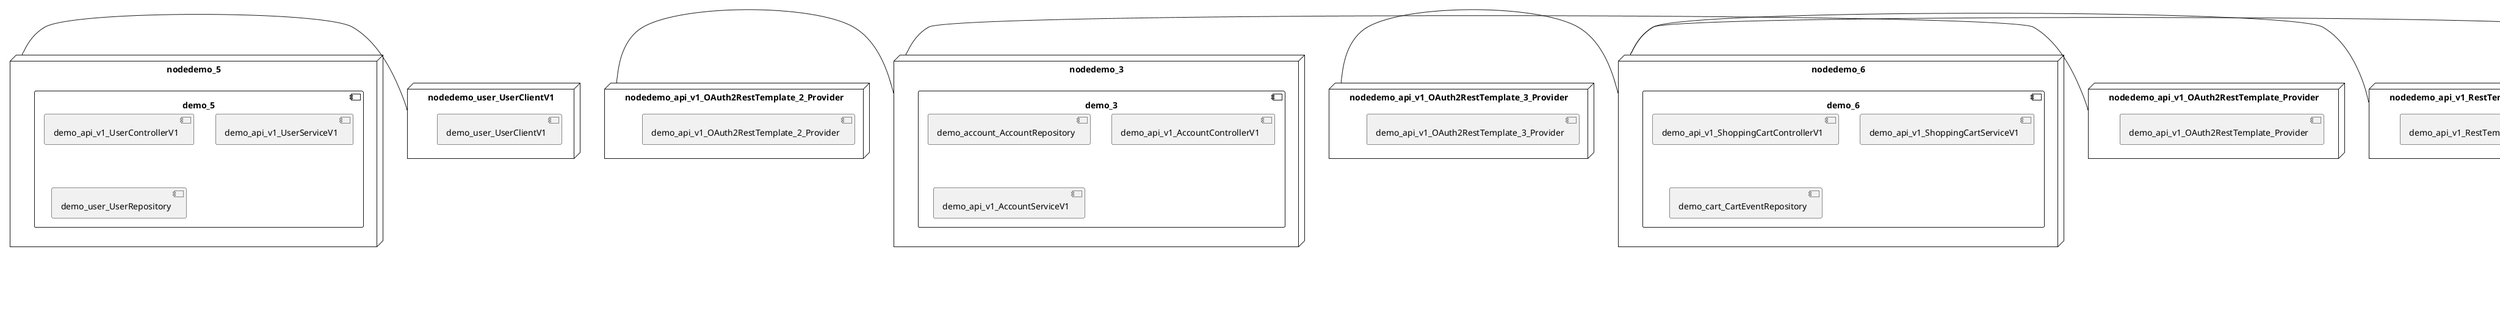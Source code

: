 @startuml
skinparam fixCircleLabelOverlapping true
skinparam componentStyle uml2
node nodedemo {
component demo {
[DatabaseInitializer] [[kbastani-spring-cloud-event-sourcing-example.system#_vfIGcvrUEe6DXIYDhUv_Gg]]
[demo_api_v1_OrderControllerV1] [[kbastani-spring-cloud-event-sourcing-example.system#_vfIGcvrUEe6DXIYDhUv_Gg]]
[demo_api_v1_OrderServiceV1] [[kbastani-spring-cloud-event-sourcing-example.system#_vfIGcvrUEe6DXIYDhUv_Gg]]
[demo_config_DatabaseInitializer] [[kbastani-spring-cloud-event-sourcing-example.system#_vfIGcvrUEe6DXIYDhUv_Gg]]
[demo_invoice_InvoiceRepository] [[kbastani-spring-cloud-event-sourcing-example.system#_vfIGcvrUEe6DXIYDhUv_Gg]]
[demo_order_OrderEventRepository] [[kbastani-spring-cloud-event-sourcing-example.system#_vfIGcvrUEe6DXIYDhUv_Gg]]
[demo_order_OrderRepository] [[kbastani-spring-cloud-event-sourcing-example.system#_vfIGcvrUEe6DXIYDhUv_Gg]]
}
}
node nodedemo_2 {
component demo_2 {
[demo_api_v1_CatalogControllerV1] [[kbastani-spring-cloud-event-sourcing-example.system#_vfIGcvrUEe6DXIYDhUv_Gg]]
[demo_api_v1_CatalogServiceV1] [[kbastani-spring-cloud-event-sourcing-example.system#_vfIGcvrUEe6DXIYDhUv_Gg]]
[demo_catalog_CatalogInfoRepository] [[kbastani-spring-cloud-event-sourcing-example.system#_vfIGcvrUEe6DXIYDhUv_Gg]]
}
}
node nodedemo_3 {
component demo_3 {
[demo_account_AccountRepository] [[kbastani-spring-cloud-event-sourcing-example.system#_vfIGcvrUEe6DXIYDhUv_Gg]]
[demo_api_v1_AccountControllerV1] [[kbastani-spring-cloud-event-sourcing-example.system#_vfIGcvrUEe6DXIYDhUv_Gg]]
[demo_api_v1_AccountServiceV1] [[kbastani-spring-cloud-event-sourcing-example.system#_vfIGcvrUEe6DXIYDhUv_Gg]]
}
}
node nodedemo_4 {
component demo_4 {
}
}
node nodedemo_5 {
component demo_5 {
[demo_api_v1_UserControllerV1] [[kbastani-spring-cloud-event-sourcing-example.system#_vfIGcvrUEe6DXIYDhUv_Gg]]
[demo_api_v1_UserServiceV1] [[kbastani-spring-cloud-event-sourcing-example.system#_vfIGcvrUEe6DXIYDhUv_Gg]]
[demo_user_UserRepository] [[kbastani-spring-cloud-event-sourcing-example.system#_vfIGcvrUEe6DXIYDhUv_Gg]]
}
}
node nodedemo_6 {
component demo_6 {
[demo_api_v1_ShoppingCartControllerV1] [[kbastani-spring-cloud-event-sourcing-example.system#_vfIGcvrUEe6DXIYDhUv_Gg]]
[demo_api_v1_ShoppingCartServiceV1] [[kbastani-spring-cloud-event-sourcing-example.system#_vfIGcvrUEe6DXIYDhUv_Gg]]
[demo_cart_CartEventRepository] [[kbastani-spring-cloud-event-sourcing-example.system#_vfIGcvrUEe6DXIYDhUv_Gg]]
}
}
node nodedemo_7 {
component demo_7 {
[demo_UserController] [[kbastani-spring-cloud-event-sourcing-example.system#_vfIGcvrUEe6DXIYDhUv_Gg]]
[demo_UserRepository] [[kbastani-spring-cloud-event-sourcing-example.system#_vfIGcvrUEe6DXIYDhUv_Gg]]
[demo_UserService] [[kbastani-spring-cloud-event-sourcing-example.system#_vfIGcvrUEe6DXIYDhUv_Gg]]
[demo_login_UserController] [[kbastani-spring-cloud-event-sourcing-example.system#_vfIGcvrUEe6DXIYDhUv_Gg]]
}
}
node nodedemo_v1 {
component demo_v1 {
[demo_v1_InventoryControllerV1] [[kbastani-spring-cloud-event-sourcing-example.system#_vfIGcvrUEe6DXIYDhUv_Gg]]
[demo_v1_InventoryServiceV1] [[kbastani-spring-cloud-event-sourcing-example.system#_vfIGcvrUEe6DXIYDhUv_Gg]]
}
}
node nodedemo_api_v1_OAuth2RestTemplate_2_Provider {
[demo_api_v1_OAuth2RestTemplate_2_Provider] [[kbastani-spring-cloud-event-sourcing-example.system#_vfIGcvrUEe6DXIYDhUv_Gg]]
}
node nodedemo_api_v1_OAuth2RestTemplate_3_Provider {
[demo_api_v1_OAuth2RestTemplate_3_Provider] [[kbastani-spring-cloud-event-sourcing-example.system#_vfIGcvrUEe6DXIYDhUv_Gg]]
}
node nodedemo_api_v1_OAuth2RestTemplate_Provider {
[demo_api_v1_OAuth2RestTemplate_Provider] [[kbastani-spring-cloud-event-sourcing-example.system#_vfIGcvrUEe6DXIYDhUv_Gg]]
}
node nodedemo_api_v1_RestTemplate_2_Provider {
[demo_api_v1_RestTemplate_2_Provider] [[kbastani-spring-cloud-event-sourcing-example.system#_vfIGcvrUEe6DXIYDhUv_Gg]]
}
node nodedemo_api_v1_RestTemplate_Provider {
[demo_api_v1_RestTemplate_Provider] [[kbastani-spring-cloud-event-sourcing-example.system#_vfIGcvrUEe6DXIYDhUv_Gg]]
}
node nodedemo_inventory_InventoryRepository_Provider {
[demo_inventory_InventoryRepository_Provider] [[kbastani-spring-cloud-event-sourcing-example.system#_vfIGcvrUEe6DXIYDhUv_Gg]]
}
node nodedemo_login_AuthenticationManager_Provider {
[demo_login_AuthenticationManager_Provider] [[kbastani-spring-cloud-event-sourcing-example.system#_vfIGcvrUEe6DXIYDhUv_Gg]]
}
node nodedemo_login_ClientDetailsService_Provider {
[demo_login_ClientDetailsService_Provider] [[kbastani-spring-cloud-event-sourcing-example.system#_vfIGcvrUEe6DXIYDhUv_Gg]]
}
node nodedemo_login_HttpSessionSecurityContextRepository_Provider {
[demo_login_HttpSessionSecurityContextRepository_Provider] [[kbastani-spring-cloud-event-sourcing-example.system#_vfIGcvrUEe6DXIYDhUv_Gg]]
}
node nodedemo_login_LoginController {
[demo_login_LoginController] [[kbastani-spring-cloud-event-sourcing-example.system#_vfIGcvrUEe6DXIYDhUv_Gg]]
}
node nodedemo_product_ProductRepository_Provider {
[demo_product_ProductRepository_Provider] [[kbastani-spring-cloud-event-sourcing-example.system#_vfIGcvrUEe6DXIYDhUv_Gg]]
}
node nodedemo_user_UserClientV1 {
[demo_user_UserClientV1] [[kbastani-spring-cloud-event-sourcing-example.system#_vfIGcvrUEe6DXIYDhUv_Gg]]
}
node nodedemo_v1_Session_Provider {
[demo_v1_Session_Provider] [[kbastani-spring-cloud-event-sourcing-example.system#_vfIGcvrUEe6DXIYDhUv_Gg]]
}
[nodedemo_5] - [nodedemo_user_UserClientV1]
[nodedemo_api_v1_OAuth2RestTemplate_2_Provider] - [nodedemo_3]
[nodedemo_api_v1_OAuth2RestTemplate_3_Provider] - [nodedemo_6]
[nodedemo_api_v1_OAuth2RestTemplate_Provider] - [nodedemo_3]
[nodedemo_api_v1_RestTemplate_2_Provider] - [nodedemo_6]
[nodedemo_api_v1_RestTemplate_Provider] - [nodedemo_6]
[nodedemo_inventory_InventoryRepository_Provider] - [nodedemo_v1]
[nodedemo_login_AuthenticationManager_Provider] - [nodedemo_login_LoginController]
[nodedemo_login_ClientDetailsService_Provider] - [nodedemo_login_LoginController]
[nodedemo_login_HttpSessionSecurityContextRepository_Provider] - [nodedemo_login_LoginController]
[nodedemo_product_ProductRepository_Provider] - [nodedemo_v1]
[nodedemo_v1_Session_Provider] - [nodedemo_v1]

@enduml
